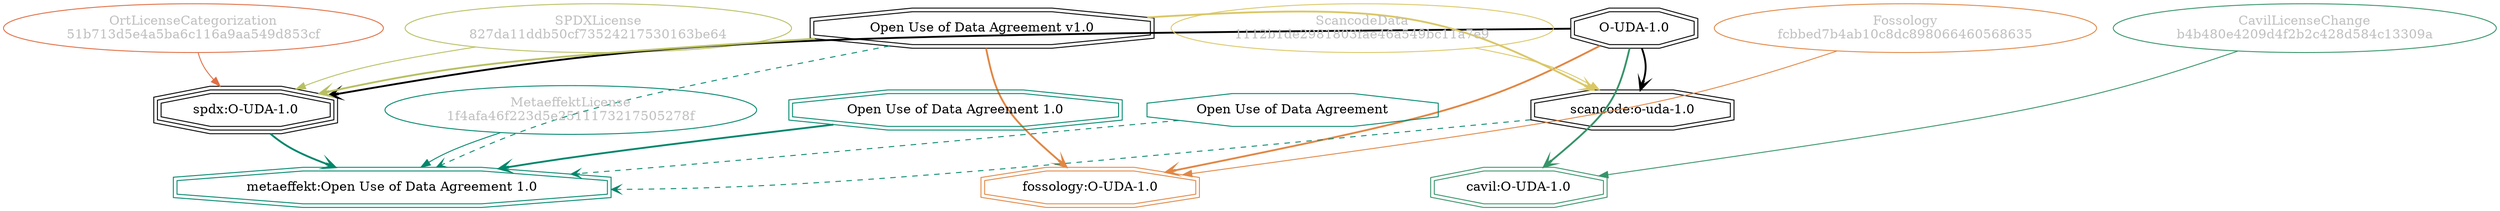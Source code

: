 strict digraph {
    node [shape=box];
    graph [splines=curved];
    3202 [label="SPDXLicense\n827da11ddb50cf73524217530163be64"
         ,fontcolor=gray
         ,color="#b8bf62"
         ,fillcolor="beige;1"
         ,shape=ellipse];
    3203 [label="spdx:O-UDA-1.0"
         ,shape=tripleoctagon];
    3204 [label="O-UDA-1.0"
         ,shape=doubleoctagon];
    3205 [label="Open Use of Data Agreement v1.0"
         ,shape=doubleoctagon];
    20952 [label="ScancodeData\n1112b1de2981803fae46a549bc11a7e9"
          ,fontcolor=gray
          ,color="#dac767"
          ,fillcolor="beige;1"
          ,shape=ellipse];
    20953 [label="scancode:o-uda-1.0"
          ,shape=doubleoctagon];
    28144 [label="Fossology\nfcbbed7b4ab10c8dc898066460568635"
          ,fontcolor=gray
          ,color="#e18745"
          ,fillcolor="beige;1"
          ,shape=ellipse];
    28145 [label="fossology:O-UDA-1.0"
          ,color="#e18745"
          ,shape=doubleoctagon];
    35113 [label="OrtLicenseCategorization\n51b713d5e4a5ba6c116a9aa549d853cf"
          ,fontcolor=gray
          ,color="#e06f45"
          ,fillcolor="beige;1"
          ,shape=ellipse];
    37285 [label="CavilLicenseChange\nb4b480e4209d4f2b2c428d584c13309a"
          ,fontcolor=gray
          ,color="#379469"
          ,fillcolor="beige;1"
          ,shape=ellipse];
    37286 [label="cavil:O-UDA-1.0"
          ,color="#379469"
          ,shape=doubleoctagon];
    46570 [label="MetaeffektLicense\n1f4afa46f223d5e2511173217505278f"
          ,fontcolor=gray
          ,color="#00876c"
          ,fillcolor="beige;1"
          ,shape=ellipse];
    46571 [label="metaeffekt:Open Use of Data Agreement 1.0"
          ,color="#00876c"
          ,shape=doubleoctagon];
    46572 [label="Open Use of Data Agreement 1.0"
          ,color="#00876c"
          ,shape=doubleoctagon];
    46573 [label="Open Use of Data Agreement"
          ,color="#00876c"
          ,shape=octagon];
    3202 -> 3203 [weight=0.5
                 ,color="#b8bf62"];
    3203 -> 46571 [style=bold
                  ,arrowhead=vee
                  ,weight=0.7
                  ,color="#00876c"];
    3204 -> 3203 [style=bold
                 ,arrowhead=vee
                 ,weight=0.7];
    3204 -> 20953 [style=bold
                  ,arrowhead=vee
                  ,weight=0.7];
    3204 -> 28145 [style=bold
                  ,arrowhead=vee
                  ,weight=0.7
                  ,color="#e18745"];
    3204 -> 37286 [style=bold
                  ,arrowhead=vee
                  ,weight=0.7
                  ,color="#379469"];
    3204 -> 37286 [style=bold
                  ,arrowhead=vee
                  ,weight=0.7
                  ,color="#379469"];
    3205 -> 3203 [style=bold
                 ,arrowhead=vee
                 ,weight=0.7
                 ,color="#b8bf62"];
    3205 -> 20953 [style=bold
                  ,arrowhead=vee
                  ,weight=0.7
                  ,color="#dac767"];
    3205 -> 28145 [style=bold
                  ,arrowhead=vee
                  ,weight=0.7
                  ,color="#e18745"];
    3205 -> 46571 [style=dashed
                  ,arrowhead=vee
                  ,weight=0.5
                  ,color="#00876c"];
    20952 -> 20953 [weight=0.5
                   ,color="#dac767"];
    20953 -> 46571 [style=dashed
                   ,arrowhead=vee
                   ,weight=0.5
                   ,color="#00876c"];
    28144 -> 28145 [weight=0.5
                   ,color="#e18745"];
    35113 -> 3203 [weight=0.5
                  ,color="#e06f45"];
    37285 -> 37286 [weight=0.5
                   ,color="#379469"];
    46570 -> 46571 [weight=0.5
                   ,color="#00876c"];
    46572 -> 46571 [style=bold
                   ,arrowhead=vee
                   ,weight=0.7
                   ,color="#00876c"];
    46573 -> 46571 [style=dashed
                   ,arrowhead=vee
                   ,weight=0.5
                   ,color="#00876c"];
}
